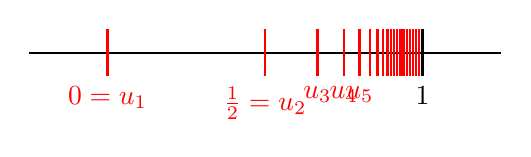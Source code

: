 \begin{tikzpicture}[scale=4, thick]
      \draw[thick](-0.25,0)--(1.25,0);
      \draw[red](0,0.5ex)--(0,-0.5ex) node[below] {$0=u_1$};
      \draw[red](0.5,0.5ex)--(0.5,-0.5ex) node[below] {$\frac12=u_2$};
      \draw(1,0.5ex)--(1,-0.5ex) node[below] {$1$};

      \foreach \x in {3,...,5}
      \draw[red]({1-1/\x},0.5ex)--({1-1/\x},-0.5ex) node[below] {$u_\x$};
      \foreach \x in {6,7,...,10}
      \draw[red]({1-1/\x},0.5ex)--({1-1/\x},-0.5ex);
      \foreach \x in {0.91,0.92,...,0.99}
      \draw[red]({\x},0.5ex)--({\x},-0.5ex);
\end{tikzpicture}
